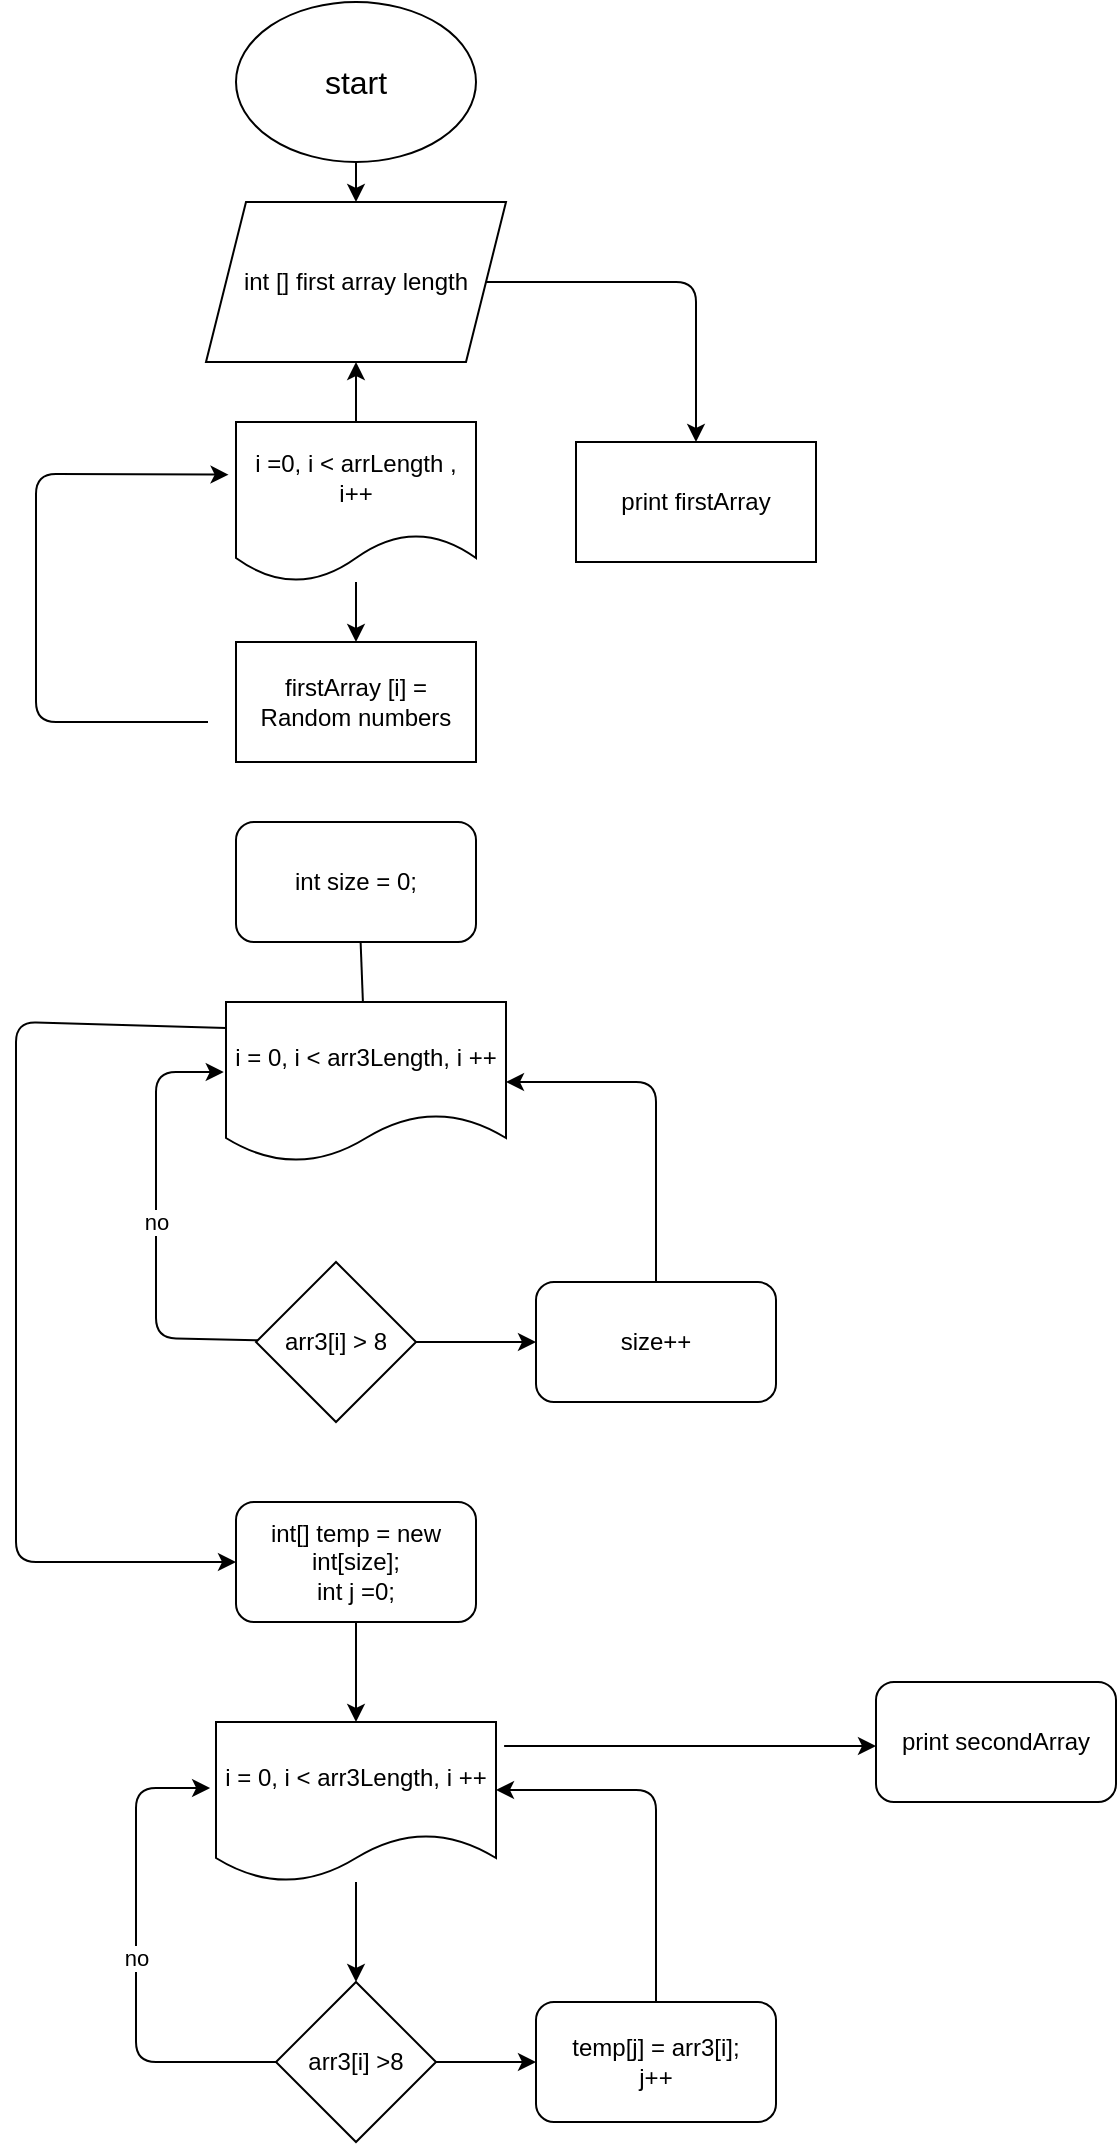 <mxfile>
    <diagram id="2Cx33pJUaD9Ha-G-_pXL" name="Страница 1">
        <mxGraphModel dx="844" dy="478" grid="1" gridSize="10" guides="1" tooltips="1" connect="1" arrows="1" fold="1" page="1" pageScale="1" pageWidth="827" pageHeight="1169" math="0" shadow="0">
            <root>
                <mxCell id="0"/>
                <mxCell id="1" parent="0"/>
                <mxCell id="5" style="edgeStyle=none;html=1;entryX=0.5;entryY=0;entryDx=0;entryDy=0;" parent="1" source="3" target="4" edge="1">
                    <mxGeometry relative="1" as="geometry"/>
                </mxCell>
                <mxCell id="3" value="start" style="ellipse;whiteSpace=wrap;html=1;fontSize=16;" parent="1" vertex="1">
                    <mxGeometry x="330" y="10" width="120" height="80" as="geometry"/>
                </mxCell>
                <mxCell id="54" style="edgeStyle=none;html=1;entryX=0.5;entryY=0;entryDx=0;entryDy=0;" edge="1" parent="1" source="4" target="32">
                    <mxGeometry relative="1" as="geometry">
                        <Array as="points">
                            <mxPoint x="560" y="150"/>
                        </Array>
                    </mxGeometry>
                </mxCell>
                <mxCell id="4" value="int [] first array length" style="shape=parallelogram;perimeter=parallelogramPerimeter;whiteSpace=wrap;html=1;fixedSize=1;" parent="1" vertex="1">
                    <mxGeometry x="315" y="110" width="150" height="80" as="geometry"/>
                </mxCell>
                <mxCell id="9" style="edgeStyle=none;html=1;entryX=0.5;entryY=0;entryDx=0;entryDy=0;" parent="1" source="6" target="8" edge="1">
                    <mxGeometry relative="1" as="geometry"/>
                </mxCell>
                <mxCell id="53" style="edgeStyle=none;html=1;entryX=0.5;entryY=1;entryDx=0;entryDy=0;" edge="1" parent="1" source="6" target="4">
                    <mxGeometry relative="1" as="geometry"/>
                </mxCell>
                <mxCell id="6" value="i =0, i &amp;lt; arrLength , i++" style="shape=document;whiteSpace=wrap;html=1;boundedLbl=1;" parent="1" vertex="1">
                    <mxGeometry x="330" y="220" width="120" height="80" as="geometry"/>
                </mxCell>
                <mxCell id="8" value="firstArray [i] = Random numbers" style="rounded=0;whiteSpace=wrap;html=1;" parent="1" vertex="1">
                    <mxGeometry x="330" y="330" width="120" height="60" as="geometry"/>
                </mxCell>
                <mxCell id="12" style="edgeStyle=none;html=1;entryX=-0.031;entryY=0.329;entryDx=0;entryDy=0;entryPerimeter=0;" parent="1" target="6" edge="1">
                    <mxGeometry relative="1" as="geometry">
                        <Array as="points">
                            <mxPoint x="230" y="370"/>
                            <mxPoint x="230" y="246"/>
                        </Array>
                        <mxPoint x="316" y="370" as="sourcePoint"/>
                    </mxGeometry>
                </mxCell>
                <mxCell id="38" style="edgeStyle=none;html=1;entryX=0.5;entryY=0;entryDx=0;entryDy=0;" edge="1" parent="1" source="17" target="37">
                    <mxGeometry relative="1" as="geometry"/>
                </mxCell>
                <mxCell id="44" style="edgeStyle=none;html=1;entryX=0;entryY=0.5;entryDx=0;entryDy=0;exitX=0;exitY=0.163;exitDx=0;exitDy=0;exitPerimeter=0;" edge="1" parent="1" source="17" target="43">
                    <mxGeometry relative="1" as="geometry">
                        <Array as="points">
                            <mxPoint x="220" y="520"/>
                            <mxPoint x="220" y="790"/>
                        </Array>
                    </mxGeometry>
                </mxCell>
                <mxCell id="17" value="i = 0, i &amp;lt; arr3Length, i ++" style="shape=document;whiteSpace=wrap;html=1;boundedLbl=1;" parent="1" vertex="1">
                    <mxGeometry x="325" y="510" width="140" height="80" as="geometry"/>
                </mxCell>
                <mxCell id="26" value="no" style="edgeStyle=none;html=1;entryX=-0.008;entryY=0.438;entryDx=0;entryDy=0;entryPerimeter=0;" parent="1" source="21" target="17" edge="1">
                    <mxGeometry relative="1" as="geometry">
                        <Array as="points">
                            <mxPoint x="290" y="678"/>
                            <mxPoint x="290" y="545"/>
                        </Array>
                    </mxGeometry>
                </mxCell>
                <mxCell id="41" style="edgeStyle=none;html=1;entryX=0;entryY=0.5;entryDx=0;entryDy=0;" edge="1" parent="1" source="21" target="40">
                    <mxGeometry relative="1" as="geometry"/>
                </mxCell>
                <mxCell id="21" value="arr3[i] &amp;gt; 8" style="rhombus;whiteSpace=wrap;html=1;" parent="1" vertex="1">
                    <mxGeometry x="340" y="640" width="80" height="80" as="geometry"/>
                </mxCell>
                <mxCell id="32" value="print firstArray" style="rounded=0;whiteSpace=wrap;html=1;" parent="1" vertex="1">
                    <mxGeometry x="500" y="230" width="120" height="60" as="geometry"/>
                </mxCell>
                <mxCell id="37" value="int size = 0;" style="rounded=1;whiteSpace=wrap;html=1;" vertex="1" parent="1">
                    <mxGeometry x="330" y="420" width="120" height="60" as="geometry"/>
                </mxCell>
                <mxCell id="42" style="edgeStyle=none;html=1;entryX=1;entryY=0.5;entryDx=0;entryDy=0;" edge="1" parent="1" source="40" target="17">
                    <mxGeometry relative="1" as="geometry">
                        <Array as="points">
                            <mxPoint x="540" y="550"/>
                        </Array>
                    </mxGeometry>
                </mxCell>
                <mxCell id="40" value="size++" style="rounded=1;whiteSpace=wrap;html=1;" vertex="1" parent="1">
                    <mxGeometry x="480" y="650" width="120" height="60" as="geometry"/>
                </mxCell>
                <mxCell id="46" style="edgeStyle=none;html=1;entryX=0.5;entryY=0;entryDx=0;entryDy=0;" edge="1" parent="1" source="43" target="45">
                    <mxGeometry relative="1" as="geometry"/>
                </mxCell>
                <mxCell id="43" value="int[] temp = new int[size];&lt;br&gt;int j =0;" style="rounded=1;whiteSpace=wrap;html=1;" vertex="1" parent="1">
                    <mxGeometry x="330" y="760" width="120" height="60" as="geometry"/>
                </mxCell>
                <mxCell id="48" style="edgeStyle=none;html=1;entryX=0.5;entryY=0;entryDx=0;entryDy=0;" edge="1" parent="1" source="45" target="47">
                    <mxGeometry relative="1" as="geometry"/>
                </mxCell>
                <mxCell id="55" style="edgeStyle=none;html=1;exitX=1.029;exitY=0.15;exitDx=0;exitDy=0;exitPerimeter=0;" edge="1" parent="1" source="45">
                    <mxGeometry relative="1" as="geometry">
                        <mxPoint x="650" y="882" as="targetPoint"/>
                    </mxGeometry>
                </mxCell>
                <mxCell id="45" value="&lt;span&gt;i = 0, i &amp;lt; arr3Length, i ++&lt;/span&gt;" style="shape=document;whiteSpace=wrap;html=1;boundedLbl=1;" vertex="1" parent="1">
                    <mxGeometry x="320" y="870" width="140" height="80" as="geometry"/>
                </mxCell>
                <mxCell id="49" value="no" style="edgeStyle=none;html=1;entryX=-0.021;entryY=0.413;entryDx=0;entryDy=0;entryPerimeter=0;" edge="1" parent="1" source="47" target="45">
                    <mxGeometry relative="1" as="geometry">
                        <Array as="points">
                            <mxPoint x="280" y="1040"/>
                            <mxPoint x="280" y="903"/>
                        </Array>
                    </mxGeometry>
                </mxCell>
                <mxCell id="51" style="edgeStyle=none;html=1;entryX=0;entryY=0.5;entryDx=0;entryDy=0;" edge="1" parent="1" source="47" target="50">
                    <mxGeometry relative="1" as="geometry"/>
                </mxCell>
                <mxCell id="47" value="arr3[i] &amp;gt;8" style="rhombus;whiteSpace=wrap;html=1;" vertex="1" parent="1">
                    <mxGeometry x="350" y="1000" width="80" height="80" as="geometry"/>
                </mxCell>
                <mxCell id="52" style="edgeStyle=none;html=1;entryX=1;entryY=0.425;entryDx=0;entryDy=0;entryPerimeter=0;" edge="1" parent="1" source="50" target="45">
                    <mxGeometry relative="1" as="geometry">
                        <Array as="points">
                            <mxPoint x="540" y="904"/>
                        </Array>
                    </mxGeometry>
                </mxCell>
                <mxCell id="50" value="temp[j] = arr3[i];&lt;br&gt;j++" style="rounded=1;whiteSpace=wrap;html=1;" vertex="1" parent="1">
                    <mxGeometry x="480" y="1010" width="120" height="60" as="geometry"/>
                </mxCell>
                <mxCell id="56" value="print secondArray" style="rounded=1;whiteSpace=wrap;html=1;" vertex="1" parent="1">
                    <mxGeometry x="650" y="850" width="120" height="60" as="geometry"/>
                </mxCell>
            </root>
        </mxGraphModel>
    </diagram>
</mxfile>